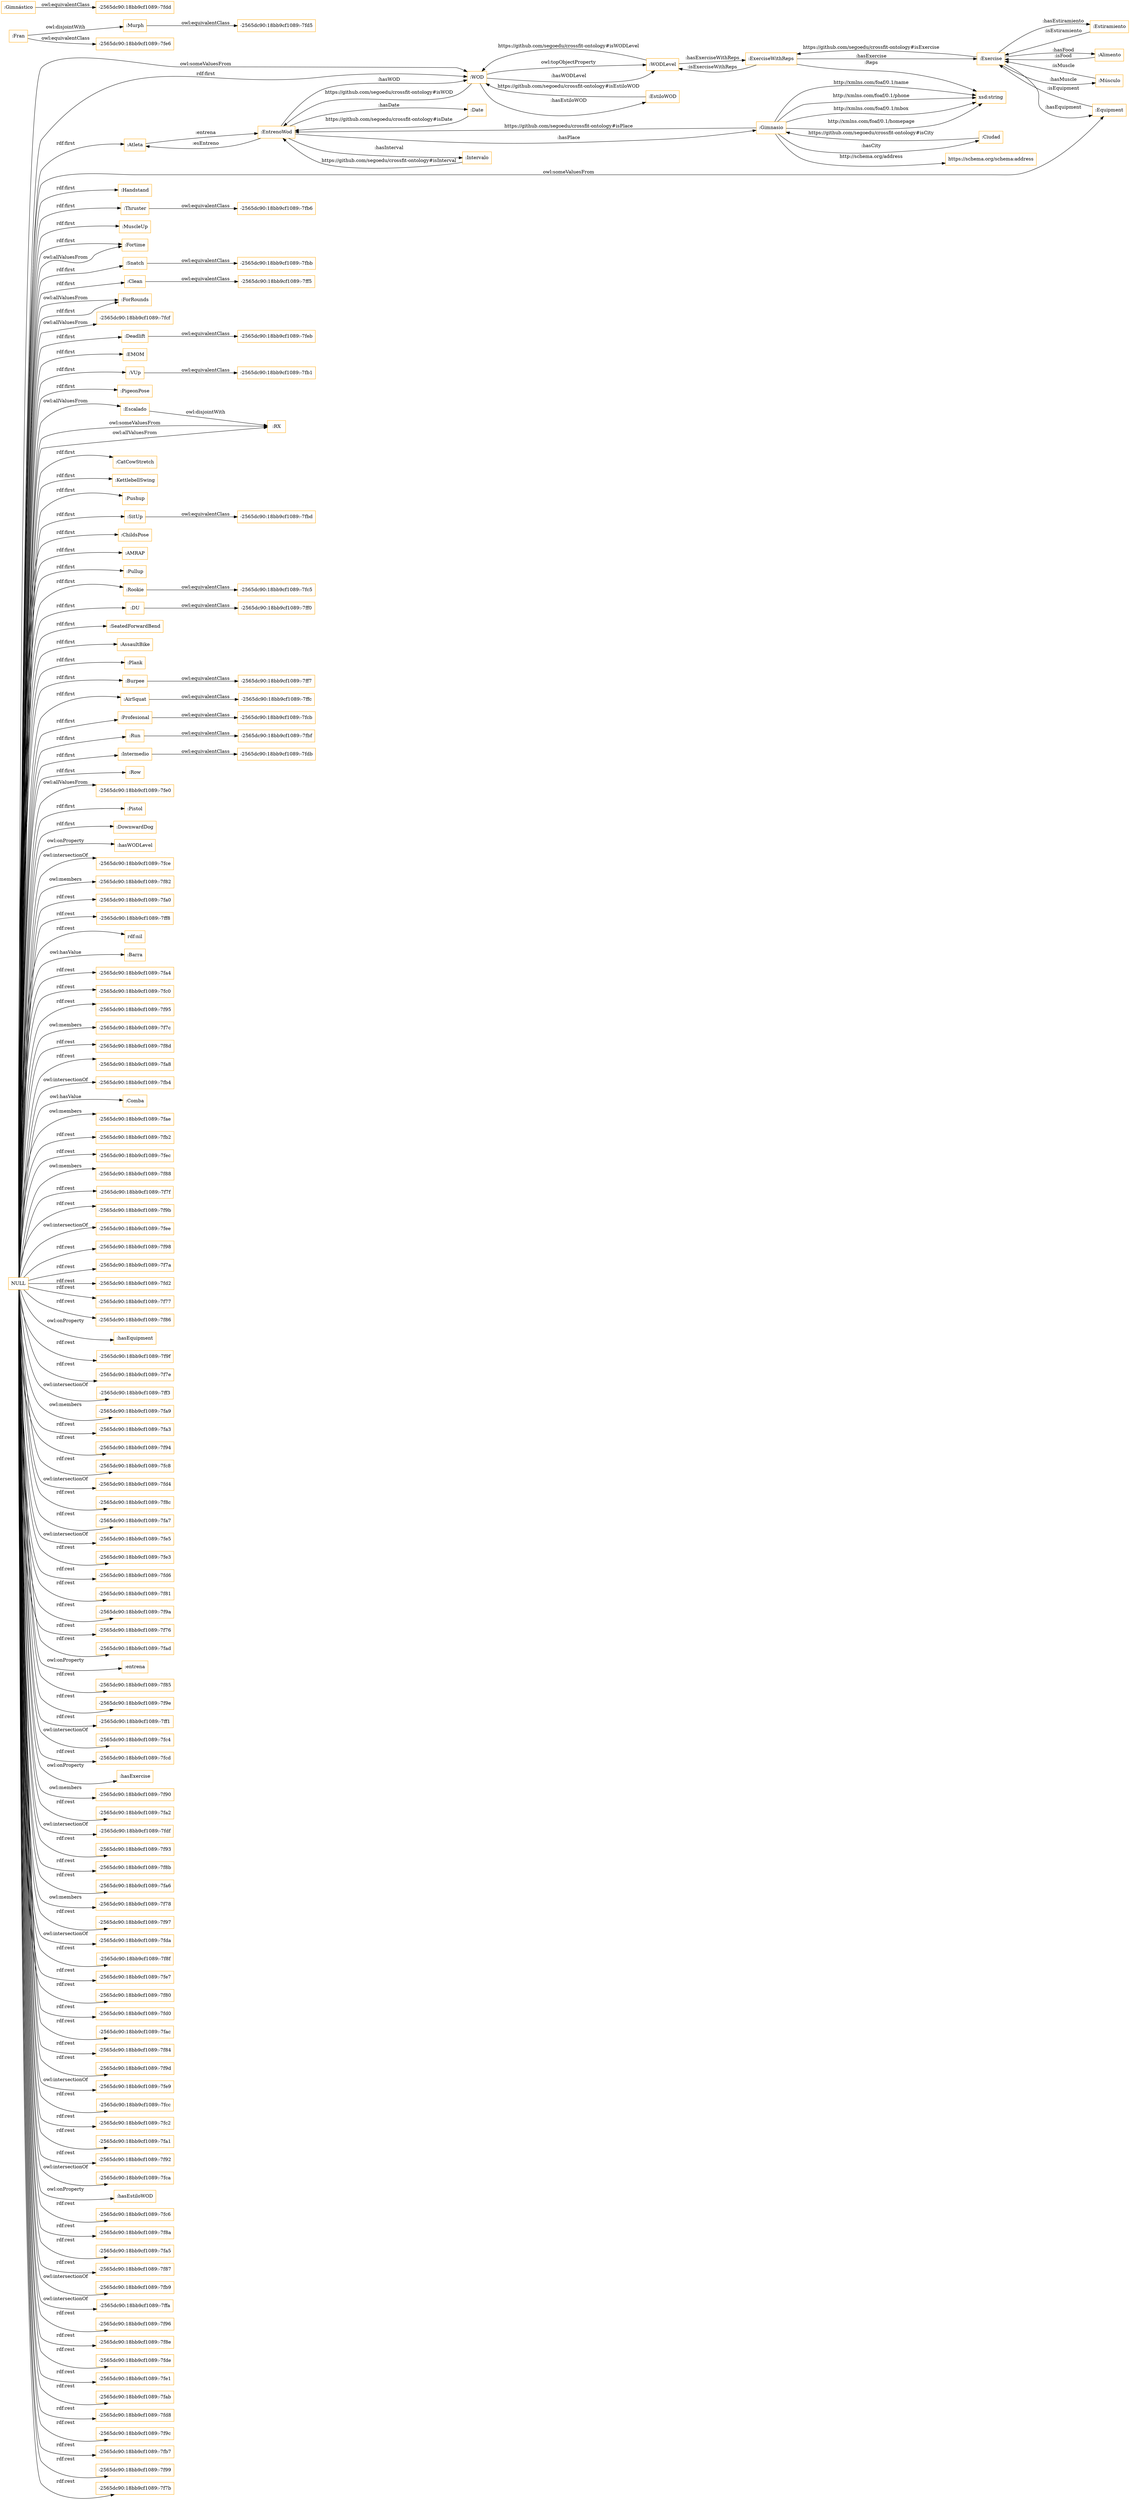 digraph ar2dtool_diagram { 
rankdir=LR;
size="1501"
node [shape = rectangle, color="orange"]; ":Atleta" ":Handstand" ":Murph" ":Thruster" ":MuscleUp" "-2565dc90:18bb9cf1089:-7fbb" ":Gimnasio" "-2565dc90:18bb9cf1089:-7fe6" ":Fortime" ":Snatch" "-2565dc90:18bb9cf1089:-7fb6" "-2565dc90:18bb9cf1089:-7fc5" ":Clean" ":ForRounds" "-2565dc90:18bb9cf1089:-7fcf" ":Deadlift" "-2565dc90:18bb9cf1089:-7ff0" ":Fran" ":EMOM" ":VUp" ":PigeonPose" "-2565dc90:18bb9cf1089:-7ff7" ":RX" ":CatCowStretch" ":KettlebellSwing" ":Pushup" "-2565dc90:18bb9cf1089:-7fbf" ":SitUp" ":ChildsPose" ":AMRAP" ":Pullup" ":Ciudad" "-2565dc90:18bb9cf1089:-7fdb" "-2565dc90:18bb9cf1089:-7ff5" ":Rookie" ":Estiramiento" ":DU" ":Alimento" ":EstiloWOD" ":Intervalo" ":Equipment" ":Escalado" ":SeatedForwardBend" ":AssaultBike" ":Plank" ":Burpee" ":AirSquat" ":Profesional" ":Gimnástico" ":Run" "-2565dc90:18bb9cf1089:-7fdd" ":WODLevel" "-2565dc90:18bb9cf1089:-7feb" ":Intermedio" ":Date" "-2565dc90:18bb9cf1089:-7fd5" "-2565dc90:18bb9cf1089:-7fb1" ":WOD" ":Row" ":EntrenoWod" ":Exercise" "-2565dc90:18bb9cf1089:-7fcb" "-2565dc90:18bb9cf1089:-7ffc" ":Músculo" "-2565dc90:18bb9cf1089:-7fe0" ":Pistol" "-2565dc90:18bb9cf1089:-7fbd" ":ExerciseWithReps" ":DownwardDog" ; /*classes style*/
	":Murph" -> "-2565dc90:18bb9cf1089:-7fd5" [ label = "owl:equivalentClass" ];
	":SitUp" -> "-2565dc90:18bb9cf1089:-7fbd" [ label = "owl:equivalentClass" ];
	":Fran" -> ":Murph" [ label = "owl:disjointWith" ];
	":Fran" -> "-2565dc90:18bb9cf1089:-7fe6" [ label = "owl:equivalentClass" ];
	":Deadlift" -> "-2565dc90:18bb9cf1089:-7feb" [ label = "owl:equivalentClass" ];
	":Clean" -> "-2565dc90:18bb9cf1089:-7ff5" [ label = "owl:equivalentClass" ];
	":Thruster" -> "-2565dc90:18bb9cf1089:-7fb6" [ label = "owl:equivalentClass" ];
	":Gimnástico" -> "-2565dc90:18bb9cf1089:-7fdd" [ label = "owl:equivalentClass" ];
	":DU" -> "-2565dc90:18bb9cf1089:-7ff0" [ label = "owl:equivalentClass" ];
	":AirSquat" -> "-2565dc90:18bb9cf1089:-7ffc" [ label = "owl:equivalentClass" ];
	"NULL" -> ":hasWODLevel" [ label = "owl:onProperty" ];
	"NULL" -> "-2565dc90:18bb9cf1089:-7fce" [ label = "owl:intersectionOf" ];
	"NULL" -> ":Fortime" [ label = "rdf:first" ];
	"NULL" -> ":Thruster" [ label = "rdf:first" ];
	"NULL" -> "-2565dc90:18bb9cf1089:-7f82" [ label = "owl:members" ];
	"NULL" -> "-2565dc90:18bb9cf1089:-7fa0" [ label = "rdf:rest" ];
	"NULL" -> "-2565dc90:18bb9cf1089:-7ff8" [ label = "rdf:rest" ];
	"NULL" -> ":Plank" [ label = "rdf:first" ];
	"NULL" -> "rdf:nil" [ label = "rdf:rest" ];
	"NULL" -> ":Fortime" [ label = "owl:allValuesFrom" ];
	"NULL" -> ":Barra" [ label = "owl:hasValue" ];
	"NULL" -> "-2565dc90:18bb9cf1089:-7fa4" [ label = "rdf:rest" ];
	"NULL" -> "-2565dc90:18bb9cf1089:-7fc0" [ label = "rdf:rest" ];
	"NULL" -> "-2565dc90:18bb9cf1089:-7f95" [ label = "rdf:rest" ];
	"NULL" -> "-2565dc90:18bb9cf1089:-7f7c" [ label = "owl:members" ];
	"NULL" -> "-2565dc90:18bb9cf1089:-7f8d" [ label = "rdf:rest" ];
	"NULL" -> "-2565dc90:18bb9cf1089:-7fa8" [ label = "rdf:rest" ];
	"NULL" -> "-2565dc90:18bb9cf1089:-7fb4" [ label = "owl:intersectionOf" ];
	"NULL" -> ":Comba" [ label = "owl:hasValue" ];
	"NULL" -> "-2565dc90:18bb9cf1089:-7fae" [ label = "owl:members" ];
	"NULL" -> "-2565dc90:18bb9cf1089:-7fb2" [ label = "rdf:rest" ];
	"NULL" -> "-2565dc90:18bb9cf1089:-7fec" [ label = "rdf:rest" ];
	"NULL" -> "-2565dc90:18bb9cf1089:-7f88" [ label = "owl:members" ];
	"NULL" -> ":Escalado" [ label = "owl:allValuesFrom" ];
	"NULL" -> "-2565dc90:18bb9cf1089:-7f7f" [ label = "rdf:rest" ];
	"NULL" -> ":WOD" [ label = "owl:someValuesFrom" ];
	"NULL" -> "-2565dc90:18bb9cf1089:-7f9b" [ label = "rdf:rest" ];
	"NULL" -> "-2565dc90:18bb9cf1089:-7fee" [ label = "owl:intersectionOf" ];
	"NULL" -> ":Run" [ label = "rdf:first" ];
	"NULL" -> "-2565dc90:18bb9cf1089:-7f98" [ label = "rdf:rest" ];
	"NULL" -> "-2565dc90:18bb9cf1089:-7f7a" [ label = "rdf:rest" ];
	"NULL" -> "-2565dc90:18bb9cf1089:-7fd2" [ label = "rdf:rest" ];
	"NULL" -> ":KettlebellSwing" [ label = "rdf:first" ];
	"NULL" -> "-2565dc90:18bb9cf1089:-7f77" [ label = "rdf:rest" ];
	"NULL" -> ":PigeonPose" [ label = "rdf:first" ];
	"NULL" -> ":ForRounds" [ label = "owl:allValuesFrom" ];
	"NULL" -> "-2565dc90:18bb9cf1089:-7f86" [ label = "rdf:rest" ];
	"NULL" -> ":hasEquipment" [ label = "owl:onProperty" ];
	"NULL" -> ":SeatedForwardBend" [ label = "rdf:first" ];
	"NULL" -> "-2565dc90:18bb9cf1089:-7f9f" [ label = "rdf:rest" ];
	"NULL" -> ":EMOM" [ label = "rdf:first" ];
	"NULL" -> ":Pistol" [ label = "rdf:first" ];
	"NULL" -> "-2565dc90:18bb9cf1089:-7f7e" [ label = "rdf:rest" ];
	"NULL" -> "-2565dc90:18bb9cf1089:-7ff3" [ label = "owl:intersectionOf" ];
	"NULL" -> ":Atleta" [ label = "rdf:first" ];
	"NULL" -> ":Pushup" [ label = "rdf:first" ];
	"NULL" -> ":Profesional" [ label = "rdf:first" ];
	"NULL" -> "-2565dc90:18bb9cf1089:-7fa9" [ label = "owl:members" ];
	"NULL" -> "-2565dc90:18bb9cf1089:-7fa3" [ label = "rdf:rest" ];
	"NULL" -> "-2565dc90:18bb9cf1089:-7f94" [ label = "rdf:rest" ];
	"NULL" -> "-2565dc90:18bb9cf1089:-7fc8" [ label = "rdf:rest" ];
	"NULL" -> "-2565dc90:18bb9cf1089:-7fd4" [ label = "owl:intersectionOf" ];
	"NULL" -> ":SitUp" [ label = "rdf:first" ];
	"NULL" -> "-2565dc90:18bb9cf1089:-7f8c" [ label = "rdf:rest" ];
	"NULL" -> "-2565dc90:18bb9cf1089:-7fa7" [ label = "rdf:rest" ];
	"NULL" -> ":AirSquat" [ label = "rdf:first" ];
	"NULL" -> ":MuscleUp" [ label = "rdf:first" ];
	"NULL" -> "-2565dc90:18bb9cf1089:-7fe5" [ label = "owl:intersectionOf" ];
	"NULL" -> ":Equipment" [ label = "owl:someValuesFrom" ];
	"NULL" -> "-2565dc90:18bb9cf1089:-7fe3" [ label = "rdf:rest" ];
	"NULL" -> ":Handstand" [ label = "rdf:first" ];
	"NULL" -> "-2565dc90:18bb9cf1089:-7fd6" [ label = "rdf:rest" ];
	"NULL" -> "-2565dc90:18bb9cf1089:-7f81" [ label = "rdf:rest" ];
	"NULL" -> "-2565dc90:18bb9cf1089:-7f9a" [ label = "rdf:rest" ];
	"NULL" -> ":DU" [ label = "rdf:first" ];
	"NULL" -> "-2565dc90:18bb9cf1089:-7f76" [ label = "rdf:rest" ];
	"NULL" -> "-2565dc90:18bb9cf1089:-7fad" [ label = "rdf:rest" ];
	"NULL" -> "-2565dc90:18bb9cf1089:-7fcf" [ label = "owl:allValuesFrom" ];
	"NULL" -> ":entrena" [ label = "owl:onProperty" ];
	"NULL" -> "-2565dc90:18bb9cf1089:-7f85" [ label = "rdf:rest" ];
	"NULL" -> "-2565dc90:18bb9cf1089:-7f9e" [ label = "rdf:rest" ];
	"NULL" -> ":CatCowStretch" [ label = "rdf:first" ];
	"NULL" -> "-2565dc90:18bb9cf1089:-7ff1" [ label = "rdf:rest" ];
	"NULL" -> "-2565dc90:18bb9cf1089:-7fc4" [ label = "owl:intersectionOf" ];
	"NULL" -> "-2565dc90:18bb9cf1089:-7fcd" [ label = "rdf:rest" ];
	"NULL" -> ":hasExercise" [ label = "owl:onProperty" ];
	"NULL" -> "-2565dc90:18bb9cf1089:-7f90" [ label = "owl:members" ];
	"NULL" -> ":AMRAP" [ label = "rdf:first" ];
	"NULL" -> "-2565dc90:18bb9cf1089:-7fa2" [ label = "rdf:rest" ];
	"NULL" -> "-2565dc90:18bb9cf1089:-7fdf" [ label = "owl:intersectionOf" ];
	"NULL" -> "-2565dc90:18bb9cf1089:-7f93" [ label = "rdf:rest" ];
	"NULL" -> "-2565dc90:18bb9cf1089:-7f8b" [ label = "rdf:rest" ];
	"NULL" -> "-2565dc90:18bb9cf1089:-7fa6" [ label = "rdf:rest" ];
	"NULL" -> "-2565dc90:18bb9cf1089:-7f78" [ label = "owl:members" ];
	"NULL" -> "-2565dc90:18bb9cf1089:-7f97" [ label = "rdf:rest" ];
	"NULL" -> "-2565dc90:18bb9cf1089:-7fda" [ label = "owl:intersectionOf" ];
	"NULL" -> "-2565dc90:18bb9cf1089:-7f8f" [ label = "rdf:rest" ];
	"NULL" -> "-2565dc90:18bb9cf1089:-7fe7" [ label = "rdf:rest" ];
	"NULL" -> ":Intermedio" [ label = "rdf:first" ];
	"NULL" -> "-2565dc90:18bb9cf1089:-7f80" [ label = "rdf:rest" ];
	"NULL" -> "-2565dc90:18bb9cf1089:-7fd0" [ label = "rdf:rest" ];
	"NULL" -> "-2565dc90:18bb9cf1089:-7fac" [ label = "rdf:rest" ];
	"NULL" -> "-2565dc90:18bb9cf1089:-7f84" [ label = "rdf:rest" ];
	"NULL" -> "-2565dc90:18bb9cf1089:-7f9d" [ label = "rdf:rest" ];
	"NULL" -> ":Burpee" [ label = "rdf:first" ];
	"NULL" -> "-2565dc90:18bb9cf1089:-7fe9" [ label = "owl:intersectionOf" ];
	"NULL" -> ":AssaultBike" [ label = "rdf:first" ];
	"NULL" -> ":ChildsPose" [ label = "rdf:first" ];
	"NULL" -> "-2565dc90:18bb9cf1089:-7fcc" [ label = "rdf:rest" ];
	"NULL" -> ":ForRounds" [ label = "rdf:first" ];
	"NULL" -> "-2565dc90:18bb9cf1089:-7fc2" [ label = "rdf:rest" ];
	"NULL" -> "-2565dc90:18bb9cf1089:-7fa1" [ label = "rdf:rest" ];
	"NULL" -> "-2565dc90:18bb9cf1089:-7f92" [ label = "rdf:rest" ];
	"NULL" -> "-2565dc90:18bb9cf1089:-7fca" [ label = "owl:intersectionOf" ];
	"NULL" -> ":Rookie" [ label = "rdf:first" ];
	"NULL" -> ":hasEstiloWOD" [ label = "owl:onProperty" ];
	"NULL" -> "-2565dc90:18bb9cf1089:-7fc6" [ label = "rdf:rest" ];
	"NULL" -> "-2565dc90:18bb9cf1089:-7f8a" [ label = "rdf:rest" ];
	"NULL" -> "-2565dc90:18bb9cf1089:-7fa5" [ label = "rdf:rest" ];
	"NULL" -> "-2565dc90:18bb9cf1089:-7f87" [ label = "rdf:rest" ];
	"NULL" -> ":WOD" [ label = "rdf:first" ];
	"NULL" -> "-2565dc90:18bb9cf1089:-7fb9" [ label = "owl:intersectionOf" ];
	"NULL" -> "-2565dc90:18bb9cf1089:-7ffa" [ label = "owl:intersectionOf" ];
	"NULL" -> ":RX" [ label = "owl:someValuesFrom" ];
	"NULL" -> "-2565dc90:18bb9cf1089:-7f96" [ label = "rdf:rest" ];
	"NULL" -> ":Pullup" [ label = "rdf:first" ];
	"NULL" -> ":VUp" [ label = "rdf:first" ];
	"NULL" -> ":Deadlift" [ label = "rdf:first" ];
	"NULL" -> "-2565dc90:18bb9cf1089:-7f8e" [ label = "rdf:rest" ];
	"NULL" -> ":DownwardDog" [ label = "rdf:first" ];
	"NULL" -> ":Snatch" [ label = "rdf:first" ];
	"NULL" -> ":Clean" [ label = "rdf:first" ];
	"NULL" -> "-2565dc90:18bb9cf1089:-7fde" [ label = "rdf:rest" ];
	"NULL" -> "-2565dc90:18bb9cf1089:-7fe1" [ label = "rdf:rest" ];
	"NULL" -> ":Row" [ label = "rdf:first" ];
	"NULL" -> "-2565dc90:18bb9cf1089:-7fe0" [ label = "owl:allValuesFrom" ];
	"NULL" -> ":RX" [ label = "owl:allValuesFrom" ];
	"NULL" -> "-2565dc90:18bb9cf1089:-7fab" [ label = "rdf:rest" ];
	"NULL" -> "-2565dc90:18bb9cf1089:-7fd8" [ label = "rdf:rest" ];
	"NULL" -> "-2565dc90:18bb9cf1089:-7f9c" [ label = "rdf:rest" ];
	"NULL" -> "-2565dc90:18bb9cf1089:-7fb7" [ label = "rdf:rest" ];
	"NULL" -> "-2565dc90:18bb9cf1089:-7f99" [ label = "rdf:rest" ];
	"NULL" -> "-2565dc90:18bb9cf1089:-7f7b" [ label = "rdf:rest" ];
	":Profesional" -> "-2565dc90:18bb9cf1089:-7fcb" [ label = "owl:equivalentClass" ];
	":Burpee" -> "-2565dc90:18bb9cf1089:-7ff7" [ label = "owl:equivalentClass" ];
	":Rookie" -> "-2565dc90:18bb9cf1089:-7fc5" [ label = "owl:equivalentClass" ];
	":Escalado" -> ":RX" [ label = "owl:disjointWith" ];
	":VUp" -> "-2565dc90:18bb9cf1089:-7fb1" [ label = "owl:equivalentClass" ];
	":Run" -> "-2565dc90:18bb9cf1089:-7fbf" [ label = "owl:equivalentClass" ];
	":Snatch" -> "-2565dc90:18bb9cf1089:-7fbb" [ label = "owl:equivalentClass" ];
	":Intermedio" -> "-2565dc90:18bb9cf1089:-7fdb" [ label = "owl:equivalentClass" ];
	":Gimnasio" -> "xsd:string" [ label = "http://xmlns.com/foaf/0.1/name" ];
	":Gimnasio" -> "xsd:string" [ label = "http://xmlns.com/foaf/0.1/phone" ];
	":EntrenoWod" -> ":Date" [ label = ":hasDate" ];
	":Estiramiento" -> ":Exercise" [ label = ":isEstiramiento" ];
	":Gimnasio" -> ":Ciudad" [ label = ":hasCity" ];
	":WODLevel" -> ":ExerciseWithReps" [ label = ":hasExerciseWithReps" ];
	":WOD" -> ":WODLevel" [ label = "owl:topObjectProperty" ];
	":Date" -> ":EntrenoWod" [ label = "https://github.com/segoedu/crossfit-ontology#isDate" ];
	":Ciudad" -> ":Gimnasio" [ label = "https://github.com/segoedu/crossfit-ontology#isCity" ];
	":Atleta" -> ":EntrenoWod" [ label = ":entrena" ];
	":WOD" -> ":EntrenoWod" [ label = "https://github.com/segoedu/crossfit-ontology#isWOD" ];
	":Gimnasio" -> "https://schema.org/schema:address" [ label = "http://schema.org/address" ];
	":Exercise" -> ":Equipment" [ label = ":hasEquipment" ];
	":EntrenoWod" -> ":Gimnasio" [ label = ":hasPlace" ];
	":Intervalo" -> ":EntrenoWod" [ label = "https://github.com/segoedu/crossfit-ontology#isInterval" ];
	":Gimnasio" -> "xsd:string" [ label = "http://xmlns.com/foaf/0.1/mbox" ];
	":Gimnasio" -> ":EntrenoWod" [ label = "https://github.com/segoedu/crossfit-ontology#isPlace" ];
	":Alimento" -> ":Exercise" [ label = ":isFood" ];
	":Músculo" -> ":Exercise" [ label = ":isMuscle" ];
	":EntrenoWod" -> ":Intervalo" [ label = ":hasInterval" ];
	":Equipment" -> ":Exercise" [ label = ":isEquipment" ];
	":WOD" -> ":WODLevel" [ label = ":hasWODLevel" ];
	":WODLevel" -> ":WOD" [ label = "https://github.com/segoedu/crossfit-ontology#isWODLevel" ];
	":Exercise" -> ":Estiramiento" [ label = ":hasEstiramiento" ];
	":Exercise" -> ":Músculo" [ label = ":hasMuscle" ];
	":ExerciseWithReps" -> "xsd:string" [ label = ":Reps" ];
	":Exercise" -> ":Alimento" [ label = ":hasFood" ];
	":ExerciseWithReps" -> ":WODLevel" [ label = ":isExerciseWithReps" ];
	":EntrenoWod" -> ":WOD" [ label = ":hasWOD" ];
	":ExerciseWithReps" -> ":Exercise" [ label = ":hasExercise" ];
	":EstiloWOD" -> ":WOD" [ label = "https://github.com/segoedu/crossfit-ontology#isEstiloWOD" ];
	":WOD" -> ":EstiloWOD" [ label = ":hasEstiloWOD" ];
	":Exercise" -> ":ExerciseWithReps" [ label = "https://github.com/segoedu/crossfit-ontology#isExercise" ];
	":Gimnasio" -> "xsd:string" [ label = "http://xmlns.com/foaf/0.1/homepage" ];
	":EntrenoWod" -> ":Atleta" [ label = ":esEntreno" ];

}

